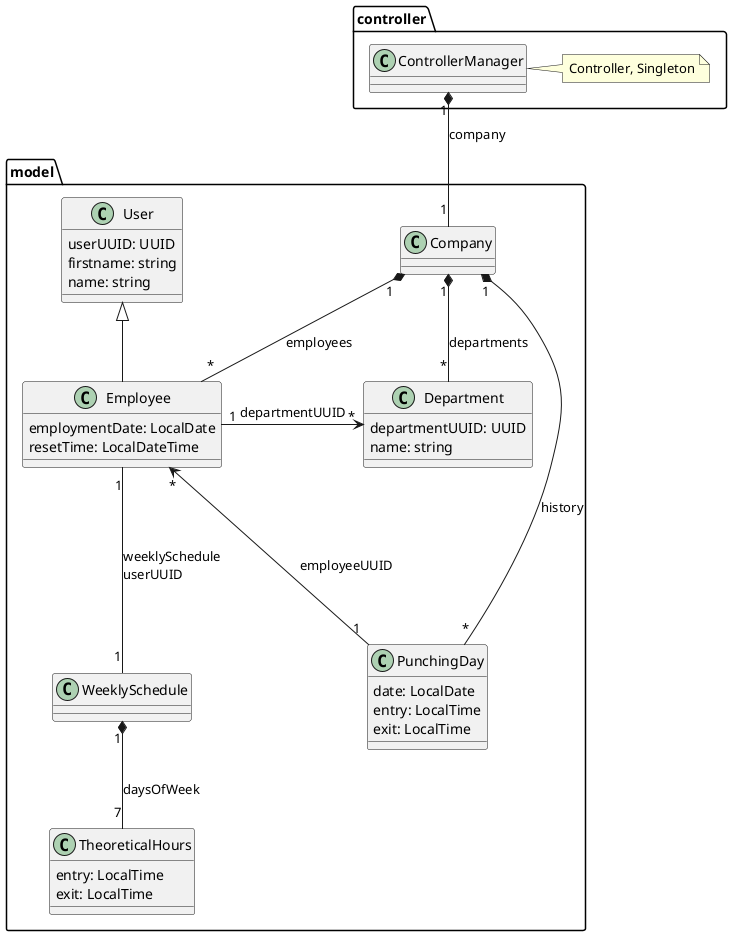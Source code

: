 @startuml Model Main Application

package controller {
    class ControllerManager {}
    note right: Controller, Singleton
}

package model {
    class Company {}

    class Department {
        departmentUUID: UUID
        name: string
    }

    class User {
        userUUID: UUID
        firstname: string
        name: string
    }

    class Employee  {
        employmentDate: LocalDate
        resetTime: LocalDateTime
    }

    class PunchingDay {
        date: LocalDate
        entry: LocalTime
        exit: LocalTime
    }

    class WeeklySchedule {
    }

    class TheoreticalHours {
        entry: LocalTime
        exit: LocalTime
    }

    ' Links
    User <|-- Employee
    ControllerManager "1" *-- "1" Company : company
    Company "1" *-- "*" Employee : employees
    Company "1" *-- "*" Department : departments
    Company "1" *--- "*" PunchingDay : history
    Employee "1" -> "*" Department : "departmentUUID"
    Employee "*" <--- "1" PunchingDay : "employeeUUID"
    Employee "1" --- "1" WeeklySchedule : "weeklySchedule\nuserUUID\t     "
    WeeklySchedule "1" *-- "7" TheoreticalHours : daysOfWeek
}

@enduml

